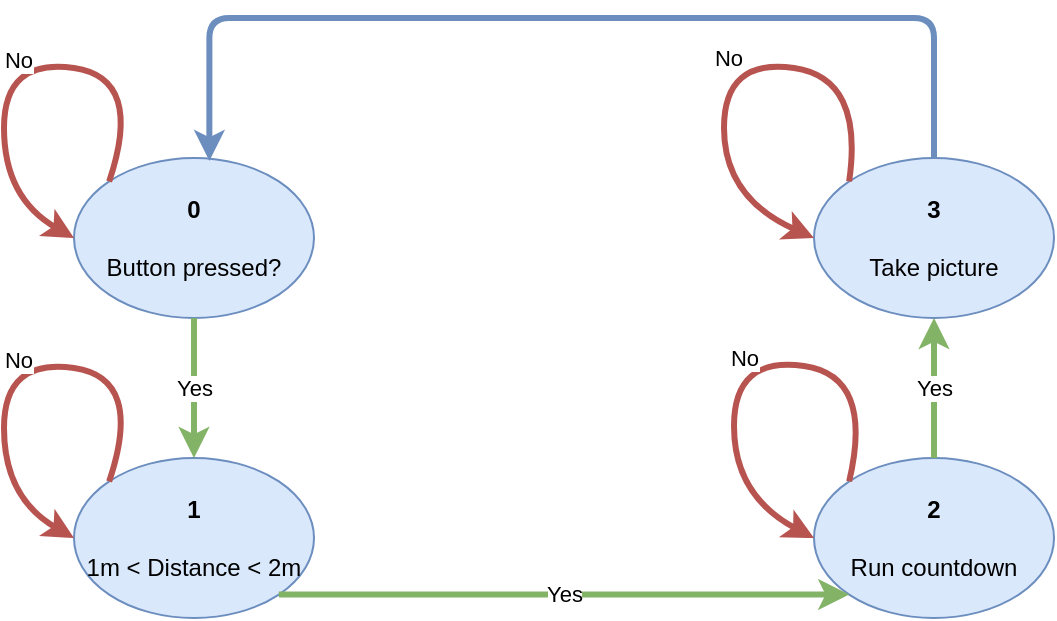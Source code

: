 <mxfile version="13.6.2" type="device"><diagram id="gn35o5M9OFJ-l6Q-aFdi" name="Page-1"><mxGraphModel dx="836" dy="481" grid="1" gridSize="10" guides="1" tooltips="1" connect="1" arrows="1" fold="1" page="1" pageScale="1" pageWidth="827" pageHeight="1169" math="0" shadow="0"><root><mxCell id="0"/><mxCell id="1" parent="0"/><mxCell id="ffYOqBmQ9qhFSx4gt5DQ-1" value="&lt;b&gt;0&lt;/b&gt;&lt;br&gt;&lt;br&gt;Button pressed?" style="ellipse;whiteSpace=wrap;html=1;fillColor=#dae8fc;strokeColor=#6c8ebf;" parent="1" vertex="1"><mxGeometry x="75" y="170" width="120" height="80" as="geometry"/></mxCell><mxCell id="ffYOqBmQ9qhFSx4gt5DQ-10" value="No" style="curved=1;endArrow=classic;html=1;exitX=0;exitY=0;exitDx=0;exitDy=0;entryX=0;entryY=0.5;entryDx=0;entryDy=0;fillColor=#f8cecc;strokeColor=#b85450;strokeWidth=3;" parent="1" source="ffYOqBmQ9qhFSx4gt5DQ-1" target="ffYOqBmQ9qhFSx4gt5DQ-1" edge="1"><mxGeometry width="50" height="50" relative="1" as="geometry"><mxPoint x="40" y="170" as="sourcePoint"/><mxPoint x="90" y="182" as="targetPoint"/><Array as="points"><mxPoint x="110" y="130"/><mxPoint x="40" y="120"/><mxPoint x="40" y="190"/></Array></mxGeometry></mxCell><mxCell id="ffYOqBmQ9qhFSx4gt5DQ-11" value="&lt;b&gt;1&lt;/b&gt;&lt;br&gt;&lt;br&gt;1m &amp;lt; Distance &amp;lt; 2m" style="ellipse;whiteSpace=wrap;html=1;fillColor=#dae8fc;strokeColor=#6c8ebf;" parent="1" vertex="1"><mxGeometry x="75" y="320" width="120" height="80" as="geometry"/></mxCell><mxCell id="ffYOqBmQ9qhFSx4gt5DQ-12" value="Yes" style="endArrow=classic;html=1;exitX=0.5;exitY=1;exitDx=0;exitDy=0;strokeWidth=3;fillColor=#d5e8d4;strokeColor=#82b366;" parent="1" source="ffYOqBmQ9qhFSx4gt5DQ-1" target="ffYOqBmQ9qhFSx4gt5DQ-11" edge="1"><mxGeometry width="50" height="50" relative="1" as="geometry"><mxPoint x="400" y="270" as="sourcePoint"/><mxPoint x="450" y="220" as="targetPoint"/></mxGeometry></mxCell><mxCell id="ffYOqBmQ9qhFSx4gt5DQ-13" value="No" style="curved=1;endArrow=classic;html=1;exitX=0;exitY=0;exitDx=0;exitDy=0;entryX=0;entryY=0.5;entryDx=0;entryDy=0;fillColor=#f8cecc;strokeColor=#b85450;strokeWidth=3;" parent="1" edge="1"><mxGeometry width="50" height="50" relative="1" as="geometry"><mxPoint x="92.574" y="331.716" as="sourcePoint"/><mxPoint x="75" y="360" as="targetPoint"/><Array as="points"><mxPoint x="110" y="280"/><mxPoint x="40" y="270"/><mxPoint x="40" y="340"/></Array></mxGeometry></mxCell><mxCell id="ffYOqBmQ9qhFSx4gt5DQ-19" value="&lt;b&gt;2&lt;/b&gt;&lt;br&gt;&lt;br&gt;Run countdown" style="ellipse;whiteSpace=wrap;html=1;fillColor=#dae8fc;strokeColor=#6c8ebf;" parent="1" vertex="1"><mxGeometry x="445" y="320" width="120" height="80" as="geometry"/></mxCell><mxCell id="ffYOqBmQ9qhFSx4gt5DQ-20" value="No" style="curved=1;endArrow=classic;html=1;exitX=0;exitY=0;exitDx=0;exitDy=0;entryX=0;entryY=0.5;entryDx=0;entryDy=0;fillColor=#f8cecc;strokeColor=#b85450;strokeWidth=3;" parent="1" source="ffYOqBmQ9qhFSx4gt5DQ-19" target="ffYOqBmQ9qhFSx4gt5DQ-19" edge="1"><mxGeometry width="50" height="50" relative="1" as="geometry"><mxPoint x="457.574" y="330.716" as="sourcePoint"/><mxPoint x="440" y="359" as="targetPoint"/><Array as="points"><mxPoint x="475" y="279"/><mxPoint x="405" y="269"/><mxPoint x="405" y="339"/></Array></mxGeometry></mxCell><mxCell id="ffYOqBmQ9qhFSx4gt5DQ-21" value="Yes" style="endArrow=classic;html=1;exitX=1;exitY=1;exitDx=0;exitDy=0;entryX=0;entryY=1;entryDx=0;entryDy=0;fillColor=#d5e8d4;strokeColor=#82b366;strokeWidth=3;" parent="1" source="ffYOqBmQ9qhFSx4gt5DQ-11" target="ffYOqBmQ9qhFSx4gt5DQ-19" edge="1"><mxGeometry width="50" height="50" relative="1" as="geometry"><mxPoint x="400" y="310" as="sourcePoint"/><mxPoint x="450" y="260" as="targetPoint"/></mxGeometry></mxCell><mxCell id="ffYOqBmQ9qhFSx4gt5DQ-22" value="&lt;b&gt;3&lt;/b&gt;&lt;br&gt;&lt;br&gt;Take picture" style="ellipse;whiteSpace=wrap;html=1;fillColor=#dae8fc;strokeColor=#6c8ebf;" parent="1" vertex="1"><mxGeometry x="445" y="170" width="120" height="80" as="geometry"/></mxCell><mxCell id="ffYOqBmQ9qhFSx4gt5DQ-26" value="No" style="curved=1;endArrow=classic;html=1;entryX=0;entryY=0.5;entryDx=0;entryDy=0;exitX=0;exitY=0;exitDx=0;exitDy=0;fillColor=#f8cecc;strokeColor=#b85450;strokeWidth=3;" parent="1" source="ffYOqBmQ9qhFSx4gt5DQ-22" target="ffYOqBmQ9qhFSx4gt5DQ-22" edge="1"><mxGeometry width="50" height="50" relative="1" as="geometry"><mxPoint x="458" y="183" as="sourcePoint"/><mxPoint x="420" y="211" as="targetPoint"/><Array as="points"><mxPoint x="470" y="130"/><mxPoint x="400" y="120"/><mxPoint x="400" y="190"/></Array></mxGeometry></mxCell><mxCell id="ffYOqBmQ9qhFSx4gt5DQ-30" value="Yes" style="endArrow=classic;html=1;exitX=0.5;exitY=0;exitDx=0;exitDy=0;entryX=0.5;entryY=1;entryDx=0;entryDy=0;strokeWidth=3;fillColor=#d5e8d4;strokeColor=#82b366;" parent="1" source="ffYOqBmQ9qhFSx4gt5DQ-19" target="ffYOqBmQ9qhFSx4gt5DQ-22" edge="1"><mxGeometry width="50" height="50" relative="1" as="geometry"><mxPoint x="205" y="370" as="sourcePoint"/><mxPoint x="287.574" y="319.284" as="targetPoint"/></mxGeometry></mxCell><mxCell id="ffYOqBmQ9qhFSx4gt5DQ-36" value="" style="edgeStyle=segmentEdgeStyle;endArrow=classic;html=1;entryX=0.564;entryY=0.018;entryDx=0;entryDy=0;entryPerimeter=0;exitX=0.5;exitY=0;exitDx=0;exitDy=0;fillColor=#dae8fc;strokeColor=#6c8ebf;strokeWidth=3;" parent="1" target="ffYOqBmQ9qhFSx4gt5DQ-1" edge="1"><mxGeometry width="50" height="50" relative="1" as="geometry"><mxPoint x="505" y="170" as="sourcePoint"/><mxPoint x="450" y="260" as="targetPoint"/><Array as="points"><mxPoint x="505" y="100"/><mxPoint x="143" y="100"/></Array></mxGeometry></mxCell></root></mxGraphModel></diagram></mxfile>